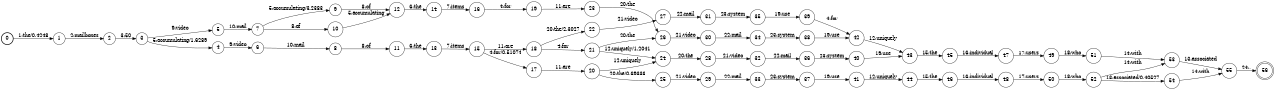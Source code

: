 digraph FST {
rankdir = LR;
size = "8.5,11";
label = "";
center = 1;
orientation = Portrait;
ranksep = "0.4";
nodesep = "0.25";
0 [label = "0", shape = circle, style = bold, fontsize = 14]
	0 -> 1 [label = "1:the/0.4248", fontsize = 14];
1 [label = "1", shape = circle, style = solid, fontsize = 14]
	1 -> 2 [label = "2:mailboxes", fontsize = 14];
2 [label = "2", shape = circle, style = solid, fontsize = 14]
	2 -> 3 [label = "3:50", fontsize = 14];
3 [label = "3", shape = circle, style = solid, fontsize = 14]
	3 -> 4 [label = "5:accumulating/1.6289", fontsize = 14];
	3 -> 5 [label = "9:video", fontsize = 14];
4 [label = "4", shape = circle, style = solid, fontsize = 14]
	4 -> 6 [label = "9:video", fontsize = 14];
5 [label = "5", shape = circle, style = solid, fontsize = 14]
	5 -> 7 [label = "10:mail", fontsize = 14];
6 [label = "6", shape = circle, style = solid, fontsize = 14]
	6 -> 8 [label = "10:mail", fontsize = 14];
7 [label = "7", shape = circle, style = solid, fontsize = 14]
	7 -> 9 [label = "5:accumulating/3.2383", fontsize = 14];
	7 -> 10 [label = "8:of", fontsize = 14];
8 [label = "8", shape = circle, style = solid, fontsize = 14]
	8 -> 11 [label = "8:of", fontsize = 14];
9 [label = "9", shape = circle, style = solid, fontsize = 14]
	9 -> 12 [label = "8:of", fontsize = 14];
10 [label = "10", shape = circle, style = solid, fontsize = 14]
	10 -> 12 [label = "5:accumulating", fontsize = 14];
11 [label = "11", shape = circle, style = solid, fontsize = 14]
	11 -> 13 [label = "6:the", fontsize = 14];
12 [label = "12", shape = circle, style = solid, fontsize = 14]
	12 -> 14 [label = "6:the", fontsize = 14];
13 [label = "13", shape = circle, style = solid, fontsize = 14]
	13 -> 15 [label = "7:items", fontsize = 14];
14 [label = "14", shape = circle, style = solid, fontsize = 14]
	14 -> 16 [label = "7:items", fontsize = 14];
15 [label = "15", shape = circle, style = solid, fontsize = 14]
	15 -> 17 [label = "4:for/0.51074", fontsize = 14];
	15 -> 18 [label = "11:are", fontsize = 14];
16 [label = "16", shape = circle, style = solid, fontsize = 14]
	16 -> 19 [label = "4:for", fontsize = 14];
17 [label = "17", shape = circle, style = solid, fontsize = 14]
	17 -> 20 [label = "11:are", fontsize = 14];
18 [label = "18", shape = circle, style = solid, fontsize = 14]
	18 -> 22 [label = "20:the/2.3027", fontsize = 14];
	18 -> 21 [label = "4:for", fontsize = 14];
19 [label = "19", shape = circle, style = solid, fontsize = 14]
	19 -> 23 [label = "11:are", fontsize = 14];
20 [label = "20", shape = circle, style = solid, fontsize = 14]
	20 -> 25 [label = "20:the/0.69336", fontsize = 14];
	20 -> 24 [label = "12:uniquely", fontsize = 14];
21 [label = "21", shape = circle, style = solid, fontsize = 14]
	21 -> 26 [label = "20:the", fontsize = 14];
	21 -> 24 [label = "12:uniquely/1.2041", fontsize = 14];
22 [label = "22", shape = circle, style = solid, fontsize = 14]
	22 -> 27 [label = "21:video", fontsize = 14];
23 [label = "23", shape = circle, style = solid, fontsize = 14]
	23 -> 26 [label = "20:the", fontsize = 14];
24 [label = "24", shape = circle, style = solid, fontsize = 14]
	24 -> 28 [label = "20:the", fontsize = 14];
25 [label = "25", shape = circle, style = solid, fontsize = 14]
	25 -> 29 [label = "21:video", fontsize = 14];
26 [label = "26", shape = circle, style = solid, fontsize = 14]
	26 -> 30 [label = "21:video", fontsize = 14];
27 [label = "27", shape = circle, style = solid, fontsize = 14]
	27 -> 31 [label = "22:mail", fontsize = 14];
28 [label = "28", shape = circle, style = solid, fontsize = 14]
	28 -> 32 [label = "21:video", fontsize = 14];
29 [label = "29", shape = circle, style = solid, fontsize = 14]
	29 -> 33 [label = "22:mail", fontsize = 14];
30 [label = "30", shape = circle, style = solid, fontsize = 14]
	30 -> 34 [label = "22:mail", fontsize = 14];
31 [label = "31", shape = circle, style = solid, fontsize = 14]
	31 -> 35 [label = "23:system", fontsize = 14];
32 [label = "32", shape = circle, style = solid, fontsize = 14]
	32 -> 36 [label = "22:mail", fontsize = 14];
33 [label = "33", shape = circle, style = solid, fontsize = 14]
	33 -> 37 [label = "23:system", fontsize = 14];
34 [label = "34", shape = circle, style = solid, fontsize = 14]
	34 -> 38 [label = "23:system", fontsize = 14];
35 [label = "35", shape = circle, style = solid, fontsize = 14]
	35 -> 39 [label = "19:use", fontsize = 14];
36 [label = "36", shape = circle, style = solid, fontsize = 14]
	36 -> 40 [label = "23:system", fontsize = 14];
37 [label = "37", shape = circle, style = solid, fontsize = 14]
	37 -> 41 [label = "19:use", fontsize = 14];
38 [label = "38", shape = circle, style = solid, fontsize = 14]
	38 -> 42 [label = "19:use", fontsize = 14];
39 [label = "39", shape = circle, style = solid, fontsize = 14]
	39 -> 42 [label = "4:for", fontsize = 14];
40 [label = "40", shape = circle, style = solid, fontsize = 14]
	40 -> 43 [label = "19:use", fontsize = 14];
41 [label = "41", shape = circle, style = solid, fontsize = 14]
	41 -> 44 [label = "12:uniquely", fontsize = 14];
42 [label = "42", shape = circle, style = solid, fontsize = 14]
	42 -> 43 [label = "12:uniquely", fontsize = 14];
43 [label = "43", shape = circle, style = solid, fontsize = 14]
	43 -> 45 [label = "15:the", fontsize = 14];
44 [label = "44", shape = circle, style = solid, fontsize = 14]
	44 -> 46 [label = "15:the", fontsize = 14];
45 [label = "45", shape = circle, style = solid, fontsize = 14]
	45 -> 47 [label = "16:individual", fontsize = 14];
46 [label = "46", shape = circle, style = solid, fontsize = 14]
	46 -> 48 [label = "16:individual", fontsize = 14];
47 [label = "47", shape = circle, style = solid, fontsize = 14]
	47 -> 49 [label = "17:users", fontsize = 14];
48 [label = "48", shape = circle, style = solid, fontsize = 14]
	48 -> 50 [label = "17:users", fontsize = 14];
49 [label = "49", shape = circle, style = solid, fontsize = 14]
	49 -> 51 [label = "18:who", fontsize = 14];
50 [label = "50", shape = circle, style = solid, fontsize = 14]
	50 -> 52 [label = "18:who", fontsize = 14];
51 [label = "51", shape = circle, style = solid, fontsize = 14]
	51 -> 53 [label = "14:with", fontsize = 14];
52 [label = "52", shape = circle, style = solid, fontsize = 14]
	52 -> 54 [label = "13:associated/0.40527", fontsize = 14];
	52 -> 53 [label = "14:with", fontsize = 14];
53 [label = "53", shape = circle, style = solid, fontsize = 14]
	53 -> 55 [label = "13:associated", fontsize = 14];
54 [label = "54", shape = circle, style = solid, fontsize = 14]
	54 -> 55 [label = "14:with", fontsize = 14];
55 [label = "55", shape = circle, style = solid, fontsize = 14]
	55 -> 56 [label = "24:.", fontsize = 14];
56 [label = "56", shape = doublecircle, style = solid, fontsize = 14]
}
